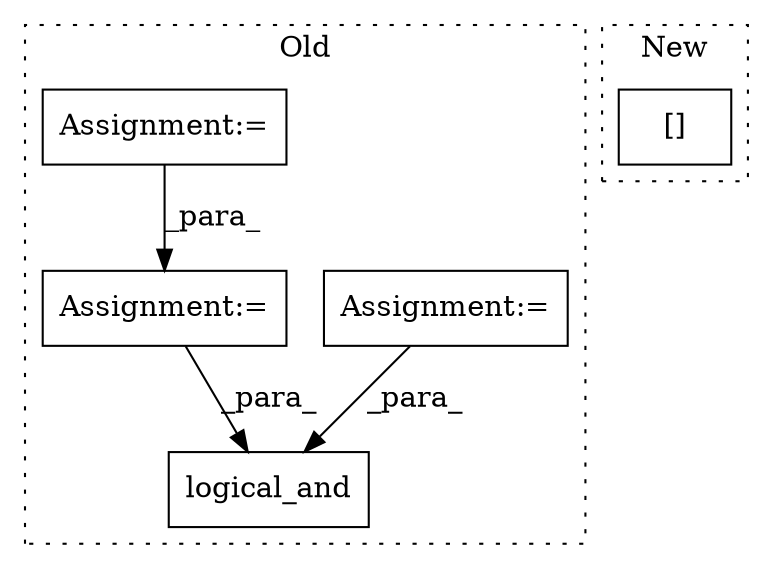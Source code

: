 digraph G {
subgraph cluster0 {
1 [label="logical_and" a="32" s="3191,3208" l="12,1" shape="box"];
3 [label="Assignment:=" a="7" s="2858" l="12" shape="box"];
4 [label="Assignment:=" a="7" s="3385" l="35" shape="box"];
5 [label="Assignment:=" a="7" s="3064" l="33" shape="box"];
label = "Old";
style="dotted";
}
subgraph cluster1 {
2 [label="[]" a="2" s="3061,3097" l="21,2" shape="box"];
label = "New";
style="dotted";
}
3 -> 1 [label="_para_"];
4 -> 1 [label="_para_"];
5 -> 4 [label="_para_"];
}